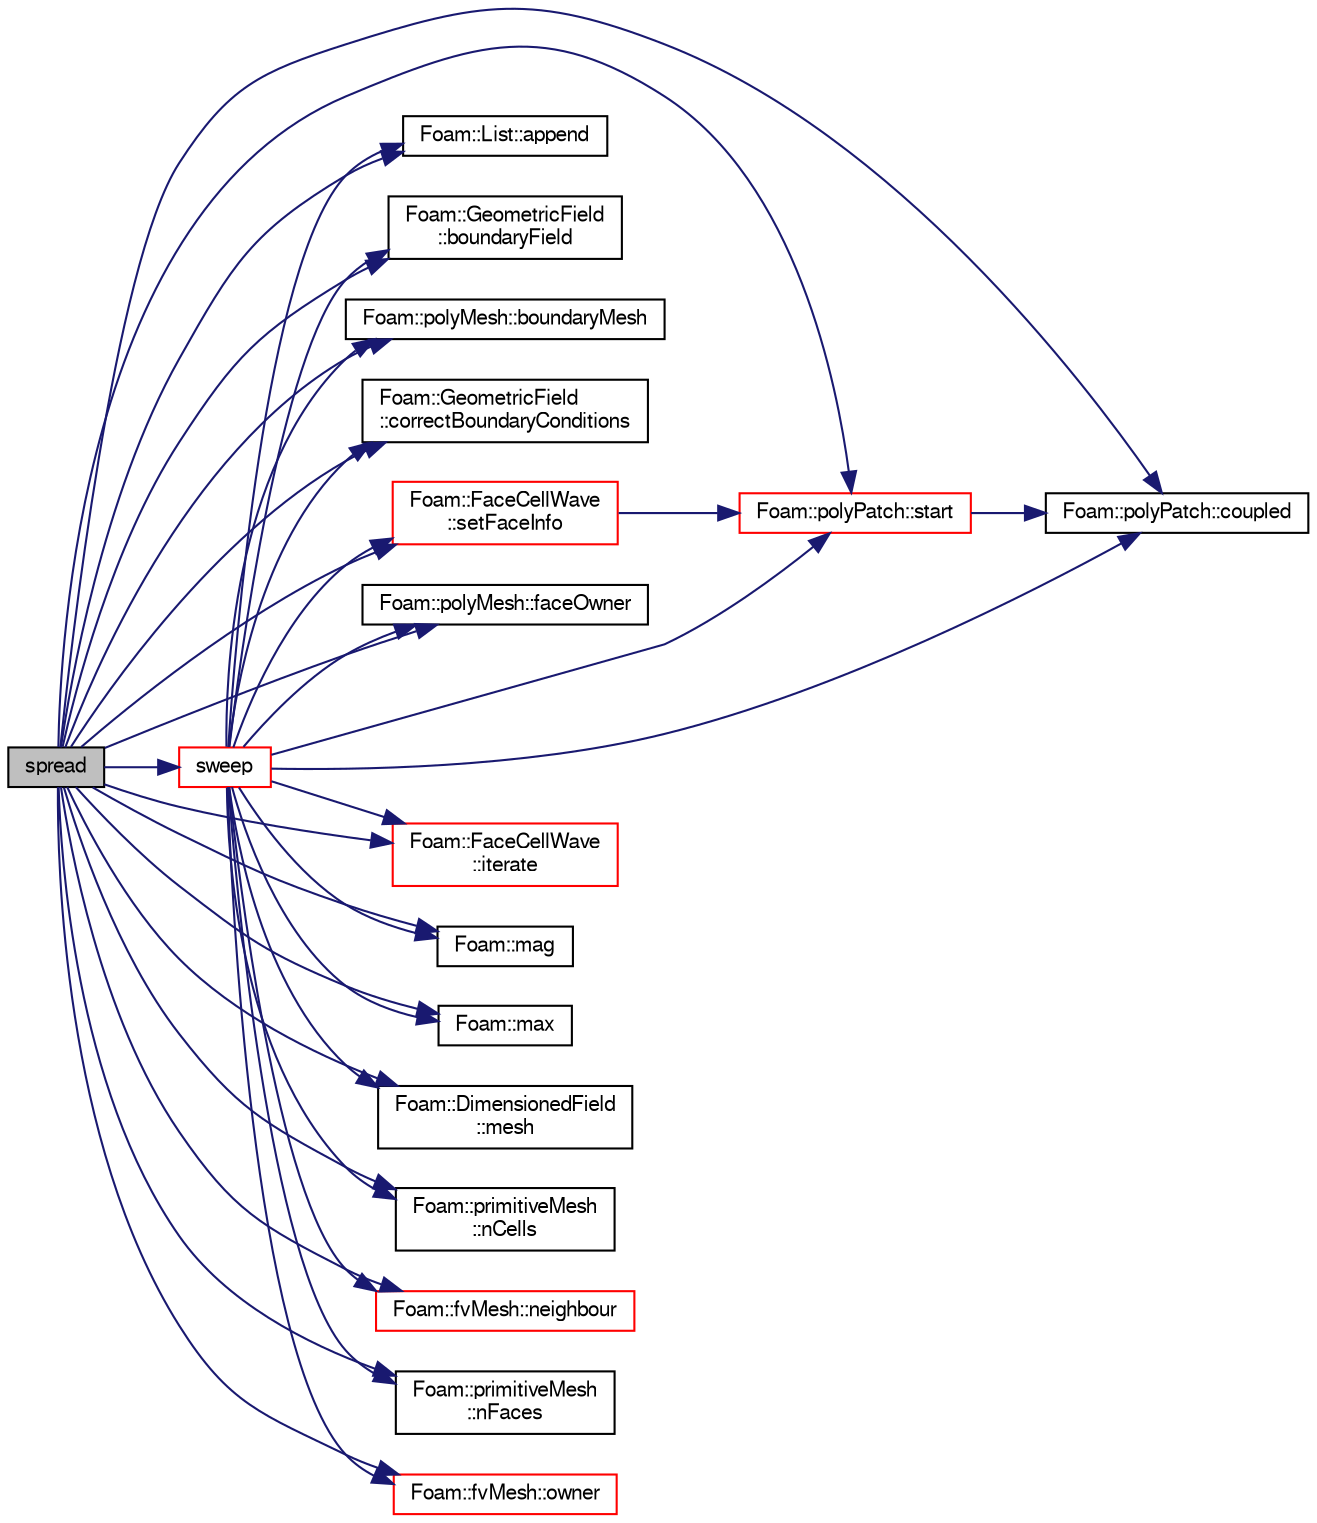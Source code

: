 digraph "spread"
{
  bgcolor="transparent";
  edge [fontname="FreeSans",fontsize="10",labelfontname="FreeSans",labelfontsize="10"];
  node [fontname="FreeSans",fontsize="10",shape=record];
  rankdir="LR";
  Node19910 [label="spread",height=0.2,width=0.4,color="black", fillcolor="grey75", style="filled", fontcolor="black"];
  Node19910 -> Node19911 [color="midnightblue",fontsize="10",style="solid",fontname="FreeSans"];
  Node19911 [label="Foam::List::append",height=0.2,width=0.4,color="black",URL="$a25694.html#a399dd2bf0d9a32016717dc90126f016b",tooltip="Append an element at the end of the list. "];
  Node19910 -> Node19912 [color="midnightblue",fontsize="10",style="solid",fontname="FreeSans"];
  Node19912 [label="Foam::GeometricField\l::boundaryField",height=0.2,width=0.4,color="black",URL="$a22434.html#a3c6c1a789b48ea0c5e8bff64f9c14f2d",tooltip="Return reference to GeometricBoundaryField. "];
  Node19910 -> Node19913 [color="midnightblue",fontsize="10",style="solid",fontname="FreeSans"];
  Node19913 [label="Foam::polyMesh::boundaryMesh",height=0.2,width=0.4,color="black",URL="$a27410.html#a9f2b68c134340291eda6197f47f25484",tooltip="Return boundary mesh. "];
  Node19910 -> Node19914 [color="midnightblue",fontsize="10",style="solid",fontname="FreeSans"];
  Node19914 [label="Foam::GeometricField\l::correctBoundaryConditions",height=0.2,width=0.4,color="black",URL="$a22434.html#acaf6878ef900e593c4b20812f1b567d6",tooltip="Correct boundary field. "];
  Node19910 -> Node19915 [color="midnightblue",fontsize="10",style="solid",fontname="FreeSans"];
  Node19915 [label="Foam::polyPatch::coupled",height=0.2,width=0.4,color="black",URL="$a27478.html#a39c01db0e66d00fe0621a0c7e5fc4ead",tooltip="Return true if this patch is geometrically coupled (i.e. faces and. "];
  Node19910 -> Node19916 [color="midnightblue",fontsize="10",style="solid",fontname="FreeSans"];
  Node19916 [label="Foam::polyMesh::faceOwner",height=0.2,width=0.4,color="black",URL="$a27410.html#a57752b49bfee23ca1944c3fb0493974f",tooltip="Return face owner. "];
  Node19910 -> Node19917 [color="midnightblue",fontsize="10",style="solid",fontname="FreeSans"];
  Node19917 [label="Foam::FaceCellWave\l::iterate",height=0.2,width=0.4,color="red",URL="$a24814.html#a8f898fd0e592fd902741616e1f087497",tooltip="Iterate until no changes or maxIter reached. Returns actual. "];
  Node19910 -> Node19921 [color="midnightblue",fontsize="10",style="solid",fontname="FreeSans"];
  Node19921 [label="Foam::mag",height=0.2,width=0.4,color="black",URL="$a21124.html#a929da2a3fdcf3dacbbe0487d3a330dae"];
  Node19910 -> Node19922 [color="midnightblue",fontsize="10",style="solid",fontname="FreeSans"];
  Node19922 [label="Foam::max",height=0.2,width=0.4,color="black",URL="$a21124.html#ac993e906cf2774ae77e666bc24e81733"];
  Node19910 -> Node19923 [color="midnightblue",fontsize="10",style="solid",fontname="FreeSans"];
  Node19923 [label="Foam::DimensionedField\l::mesh",height=0.2,width=0.4,color="black",URL="$a26390.html#a8f1110830348a1448a14ab5e3cf47e3b",tooltip="Return mesh. "];
  Node19910 -> Node19924 [color="midnightblue",fontsize="10",style="solid",fontname="FreeSans"];
  Node19924 [label="Foam::primitiveMesh\l::nCells",height=0.2,width=0.4,color="black",URL="$a27530.html#a13b94bdb0926552bf78ad5210a73a3d5"];
  Node19910 -> Node19925 [color="midnightblue",fontsize="10",style="solid",fontname="FreeSans"];
  Node19925 [label="Foam::fvMesh::neighbour",height=0.2,width=0.4,color="red",URL="$a22766.html#aab1a7f2af09b33005a527e107c7b3fad",tooltip="Internal face neighbour. "];
  Node19910 -> Node19992 [color="midnightblue",fontsize="10",style="solid",fontname="FreeSans"];
  Node19992 [label="Foam::primitiveMesh\l::nFaces",height=0.2,width=0.4,color="black",URL="$a27530.html#abe602c985a3c9ffa67176e969e77ca6f"];
  Node19910 -> Node19938 [color="midnightblue",fontsize="10",style="solid",fontname="FreeSans"];
  Node19938 [label="Foam::fvMesh::owner",height=0.2,width=0.4,color="red",URL="$a22766.html#a16e7eb254c4fd2d1d7ac4d5d71f6c9f9",tooltip="Internal face owner. "];
  Node19910 -> Node20218 [color="midnightblue",fontsize="10",style="solid",fontname="FreeSans"];
  Node20218 [label="Foam::FaceCellWave\l::setFaceInfo",height=0.2,width=0.4,color="red",URL="$a24814.html#a4dfc64d9c6a80650006ac5ab728f95b0",tooltip="Set initial changed faces. "];
  Node20218 -> Node20232 [color="midnightblue",fontsize="10",style="solid",fontname="FreeSans"];
  Node20232 [label="Foam::polyPatch::start",height=0.2,width=0.4,color="red",URL="$a27478.html#a6bfd3e3abb11e98bdb4b98671cec1234",tooltip="Return start label of this patch in the polyMesh face list. "];
  Node20232 -> Node19915 [color="midnightblue",fontsize="10",style="solid",fontname="FreeSans"];
  Node19910 -> Node20232 [color="midnightblue",fontsize="10",style="solid",fontname="FreeSans"];
  Node19910 -> Node20236 [color="midnightblue",fontsize="10",style="solid",fontname="FreeSans"];
  Node20236 [label="sweep",height=0.2,width=0.4,color="red",URL="$a21134.html#a0ba98d69297b54282b0a15e74ec2ec67"];
  Node20236 -> Node19923 [color="midnightblue",fontsize="10",style="solid",fontname="FreeSans"];
  Node20236 -> Node19992 [color="midnightblue",fontsize="10",style="solid",fontname="FreeSans"];
  Node20236 -> Node19924 [color="midnightblue",fontsize="10",style="solid",fontname="FreeSans"];
  Node20236 -> Node19938 [color="midnightblue",fontsize="10",style="solid",fontname="FreeSans"];
  Node20236 -> Node19925 [color="midnightblue",fontsize="10",style="solid",fontname="FreeSans"];
  Node20236 -> Node19921 [color="midnightblue",fontsize="10",style="solid",fontname="FreeSans"];
  Node20236 -> Node19922 [color="midnightblue",fontsize="10",style="solid",fontname="FreeSans"];
  Node20236 -> Node19913 [color="midnightblue",fontsize="10",style="solid",fontname="FreeSans"];
  Node20236 -> Node19915 [color="midnightblue",fontsize="10",style="solid",fontname="FreeSans"];
  Node20236 -> Node20232 [color="midnightblue",fontsize="10",style="solid",fontname="FreeSans"];
  Node20236 -> Node19916 [color="midnightblue",fontsize="10",style="solid",fontname="FreeSans"];
  Node20236 -> Node19912 [color="midnightblue",fontsize="10",style="solid",fontname="FreeSans"];
  Node20236 -> Node19911 [color="midnightblue",fontsize="10",style="solid",fontname="FreeSans"];
  Node20236 -> Node20218 [color="midnightblue",fontsize="10",style="solid",fontname="FreeSans"];
  Node20236 -> Node19917 [color="midnightblue",fontsize="10",style="solid",fontname="FreeSans"];
  Node20236 -> Node19914 [color="midnightblue",fontsize="10",style="solid",fontname="FreeSans"];
}
